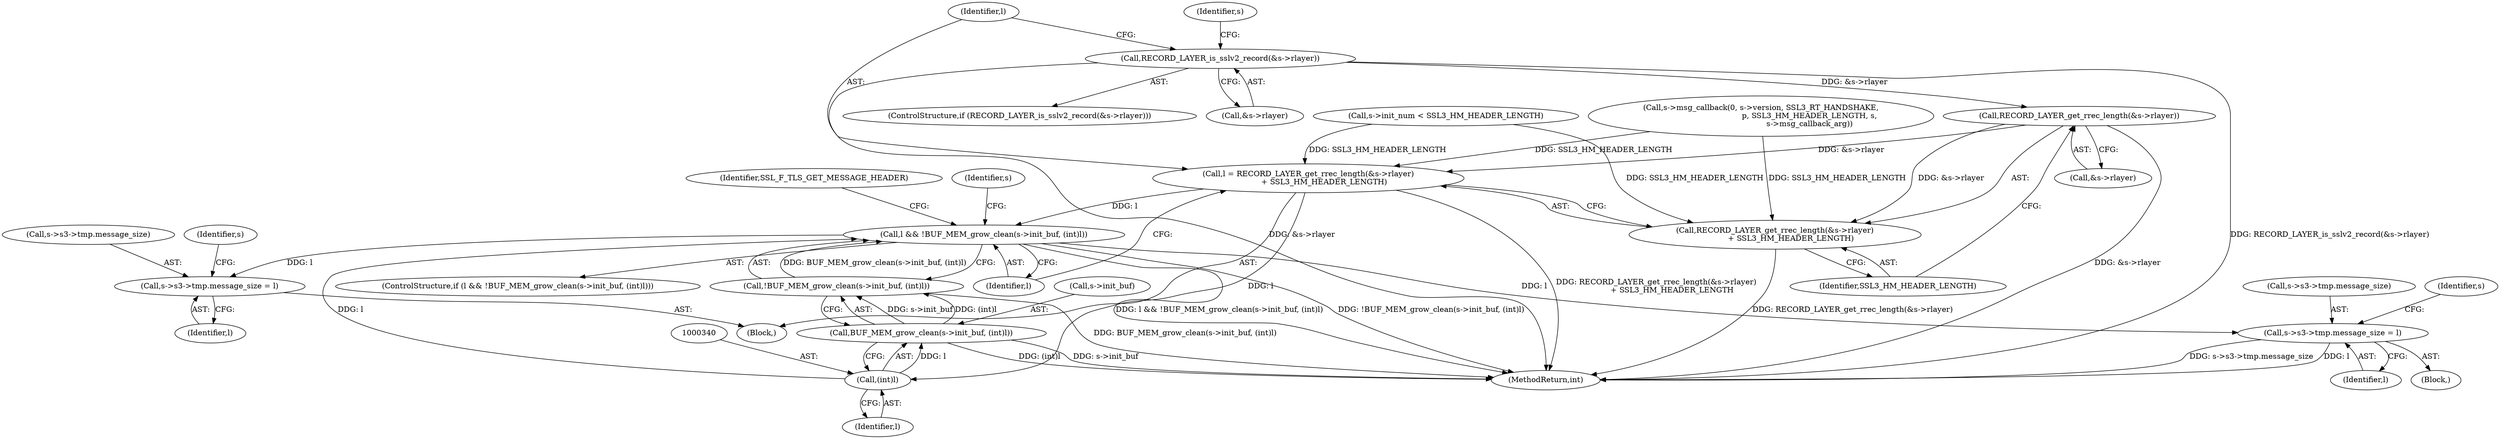 digraph "1_openssl_4b390b6c3f8df925dc92a3dd6b022baa9a2f4650_0@pointer" {
"1000325" [label="(Call,RECORD_LAYER_get_rrec_length(&s->rlayer))"];
"1000316" [label="(Call,RECORD_LAYER_is_sslv2_record(&s->rlayer))"];
"1000322" [label="(Call,l = RECORD_LAYER_get_rrec_length(&s->rlayer)\n             + SSL3_HM_HEADER_LENGTH)"];
"1000332" [label="(Call,l && !BUF_MEM_grow_clean(s->init_buf, (int)l))"];
"1000347" [label="(Call,s->s3->tmp.message_size = l)"];
"1000365" [label="(Call,s->s3->tmp.message_size = l)"];
"1000339" [label="(Call,(int)l)"];
"1000335" [label="(Call,BUF_MEM_grow_clean(s->init_buf, (int)l))"];
"1000334" [label="(Call,!BUF_MEM_grow_clean(s->init_buf, (int)l))"];
"1000324" [label="(Call,RECORD_LAYER_get_rrec_length(&s->rlayer)\n             + SSL3_HM_HEADER_LENGTH)"];
"1000348" [label="(Call,s->s3->tmp.message_size)"];
"1000325" [label="(Call,RECORD_LAYER_get_rrec_length(&s->rlayer))"];
"1000388" [label="(MethodReturn,int)"];
"1000326" [label="(Call,&s->rlayer)"];
"1000355" [label="(Identifier,l)"];
"1000330" [label="(Identifier,SSL3_HM_HEADER_LENGTH)"];
"1000316" [label="(Call,RECORD_LAYER_is_sslv2_record(&s->rlayer))"];
"1000315" [label="(ControlStructure,if (RECORD_LAYER_is_sslv2_record(&s->rlayer)))"];
"1000321" [label="(Block,)"];
"1000334" [label="(Call,!BUF_MEM_grow_clean(s->init_buf, (int)l))"];
"1000335" [label="(Call,BUF_MEM_grow_clean(s->init_buf, (int)l))"];
"1000366" [label="(Call,s->s3->tmp.message_size)"];
"1000331" [label="(ControlStructure,if (l && !BUF_MEM_grow_clean(s->init_buf, (int)l)))"];
"1000332" [label="(Call,l && !BUF_MEM_grow_clean(s->init_buf, (int)l))"];
"1000373" [label="(Identifier,l)"];
"1000323" [label="(Identifier,l)"];
"1000286" [label="(Call,s->msg_callback(0, s->version, SSL3_RT_HANDSHAKE,\n                                        p, SSL3_HM_HEADER_LENGTH, s,\n                                        s->msg_callback_arg))"];
"1000108" [label="(Block,)"];
"1000376" [label="(Identifier,s)"];
"1000341" [label="(Identifier,l)"];
"1000344" [label="(Identifier,SSL_F_TLS_GET_MESSAGE_HEADER)"];
"1000127" [label="(Call,s->init_num < SSL3_HM_HEADER_LENGTH)"];
"1000322" [label="(Call,l = RECORD_LAYER_get_rrec_length(&s->rlayer)\n             + SSL3_HM_HEADER_LENGTH)"];
"1000347" [label="(Call,s->s3->tmp.message_size = l)"];
"1000365" [label="(Call,s->s3->tmp.message_size = l)"];
"1000358" [label="(Identifier,s)"];
"1000333" [label="(Identifier,l)"];
"1000317" [label="(Call,&s->rlayer)"];
"1000339" [label="(Call,(int)l)"];
"1000336" [label="(Call,s->init_buf)"];
"1000351" [label="(Identifier,s)"];
"1000324" [label="(Call,RECORD_LAYER_get_rrec_length(&s->rlayer)\n             + SSL3_HM_HEADER_LENGTH)"];
"1000369" [label="(Identifier,s)"];
"1000325" -> "1000324"  [label="AST: "];
"1000325" -> "1000326"  [label="CFG: "];
"1000326" -> "1000325"  [label="AST: "];
"1000330" -> "1000325"  [label="CFG: "];
"1000325" -> "1000388"  [label="DDG: &s->rlayer"];
"1000325" -> "1000322"  [label="DDG: &s->rlayer"];
"1000325" -> "1000324"  [label="DDG: &s->rlayer"];
"1000316" -> "1000325"  [label="DDG: &s->rlayer"];
"1000316" -> "1000315"  [label="AST: "];
"1000316" -> "1000317"  [label="CFG: "];
"1000317" -> "1000316"  [label="AST: "];
"1000323" -> "1000316"  [label="CFG: "];
"1000369" -> "1000316"  [label="CFG: "];
"1000316" -> "1000388"  [label="DDG: RECORD_LAYER_is_sslv2_record(&s->rlayer)"];
"1000316" -> "1000388"  [label="DDG: &s->rlayer"];
"1000322" -> "1000321"  [label="AST: "];
"1000322" -> "1000324"  [label="CFG: "];
"1000323" -> "1000322"  [label="AST: "];
"1000324" -> "1000322"  [label="AST: "];
"1000333" -> "1000322"  [label="CFG: "];
"1000322" -> "1000388"  [label="DDG: RECORD_LAYER_get_rrec_length(&s->rlayer)\n             + SSL3_HM_HEADER_LENGTH"];
"1000286" -> "1000322"  [label="DDG: SSL3_HM_HEADER_LENGTH"];
"1000127" -> "1000322"  [label="DDG: SSL3_HM_HEADER_LENGTH"];
"1000322" -> "1000332"  [label="DDG: l"];
"1000322" -> "1000339"  [label="DDG: l"];
"1000332" -> "1000331"  [label="AST: "];
"1000332" -> "1000333"  [label="CFG: "];
"1000332" -> "1000334"  [label="CFG: "];
"1000333" -> "1000332"  [label="AST: "];
"1000334" -> "1000332"  [label="AST: "];
"1000344" -> "1000332"  [label="CFG: "];
"1000351" -> "1000332"  [label="CFG: "];
"1000332" -> "1000388"  [label="DDG: !BUF_MEM_grow_clean(s->init_buf, (int)l)"];
"1000332" -> "1000388"  [label="DDG: l && !BUF_MEM_grow_clean(s->init_buf, (int)l)"];
"1000339" -> "1000332"  [label="DDG: l"];
"1000334" -> "1000332"  [label="DDG: BUF_MEM_grow_clean(s->init_buf, (int)l)"];
"1000332" -> "1000347"  [label="DDG: l"];
"1000332" -> "1000365"  [label="DDG: l"];
"1000347" -> "1000321"  [label="AST: "];
"1000347" -> "1000355"  [label="CFG: "];
"1000348" -> "1000347"  [label="AST: "];
"1000355" -> "1000347"  [label="AST: "];
"1000358" -> "1000347"  [label="CFG: "];
"1000365" -> "1000108"  [label="AST: "];
"1000365" -> "1000373"  [label="CFG: "];
"1000366" -> "1000365"  [label="AST: "];
"1000373" -> "1000365"  [label="AST: "];
"1000376" -> "1000365"  [label="CFG: "];
"1000365" -> "1000388"  [label="DDG: l"];
"1000365" -> "1000388"  [label="DDG: s->s3->tmp.message_size"];
"1000339" -> "1000335"  [label="AST: "];
"1000339" -> "1000341"  [label="CFG: "];
"1000340" -> "1000339"  [label="AST: "];
"1000341" -> "1000339"  [label="AST: "];
"1000335" -> "1000339"  [label="CFG: "];
"1000339" -> "1000335"  [label="DDG: l"];
"1000335" -> "1000334"  [label="AST: "];
"1000336" -> "1000335"  [label="AST: "];
"1000334" -> "1000335"  [label="CFG: "];
"1000335" -> "1000388"  [label="DDG: (int)l"];
"1000335" -> "1000388"  [label="DDG: s->init_buf"];
"1000335" -> "1000334"  [label="DDG: s->init_buf"];
"1000335" -> "1000334"  [label="DDG: (int)l"];
"1000334" -> "1000388"  [label="DDG: BUF_MEM_grow_clean(s->init_buf, (int)l)"];
"1000324" -> "1000330"  [label="CFG: "];
"1000330" -> "1000324"  [label="AST: "];
"1000324" -> "1000388"  [label="DDG: RECORD_LAYER_get_rrec_length(&s->rlayer)"];
"1000286" -> "1000324"  [label="DDG: SSL3_HM_HEADER_LENGTH"];
"1000127" -> "1000324"  [label="DDG: SSL3_HM_HEADER_LENGTH"];
}
